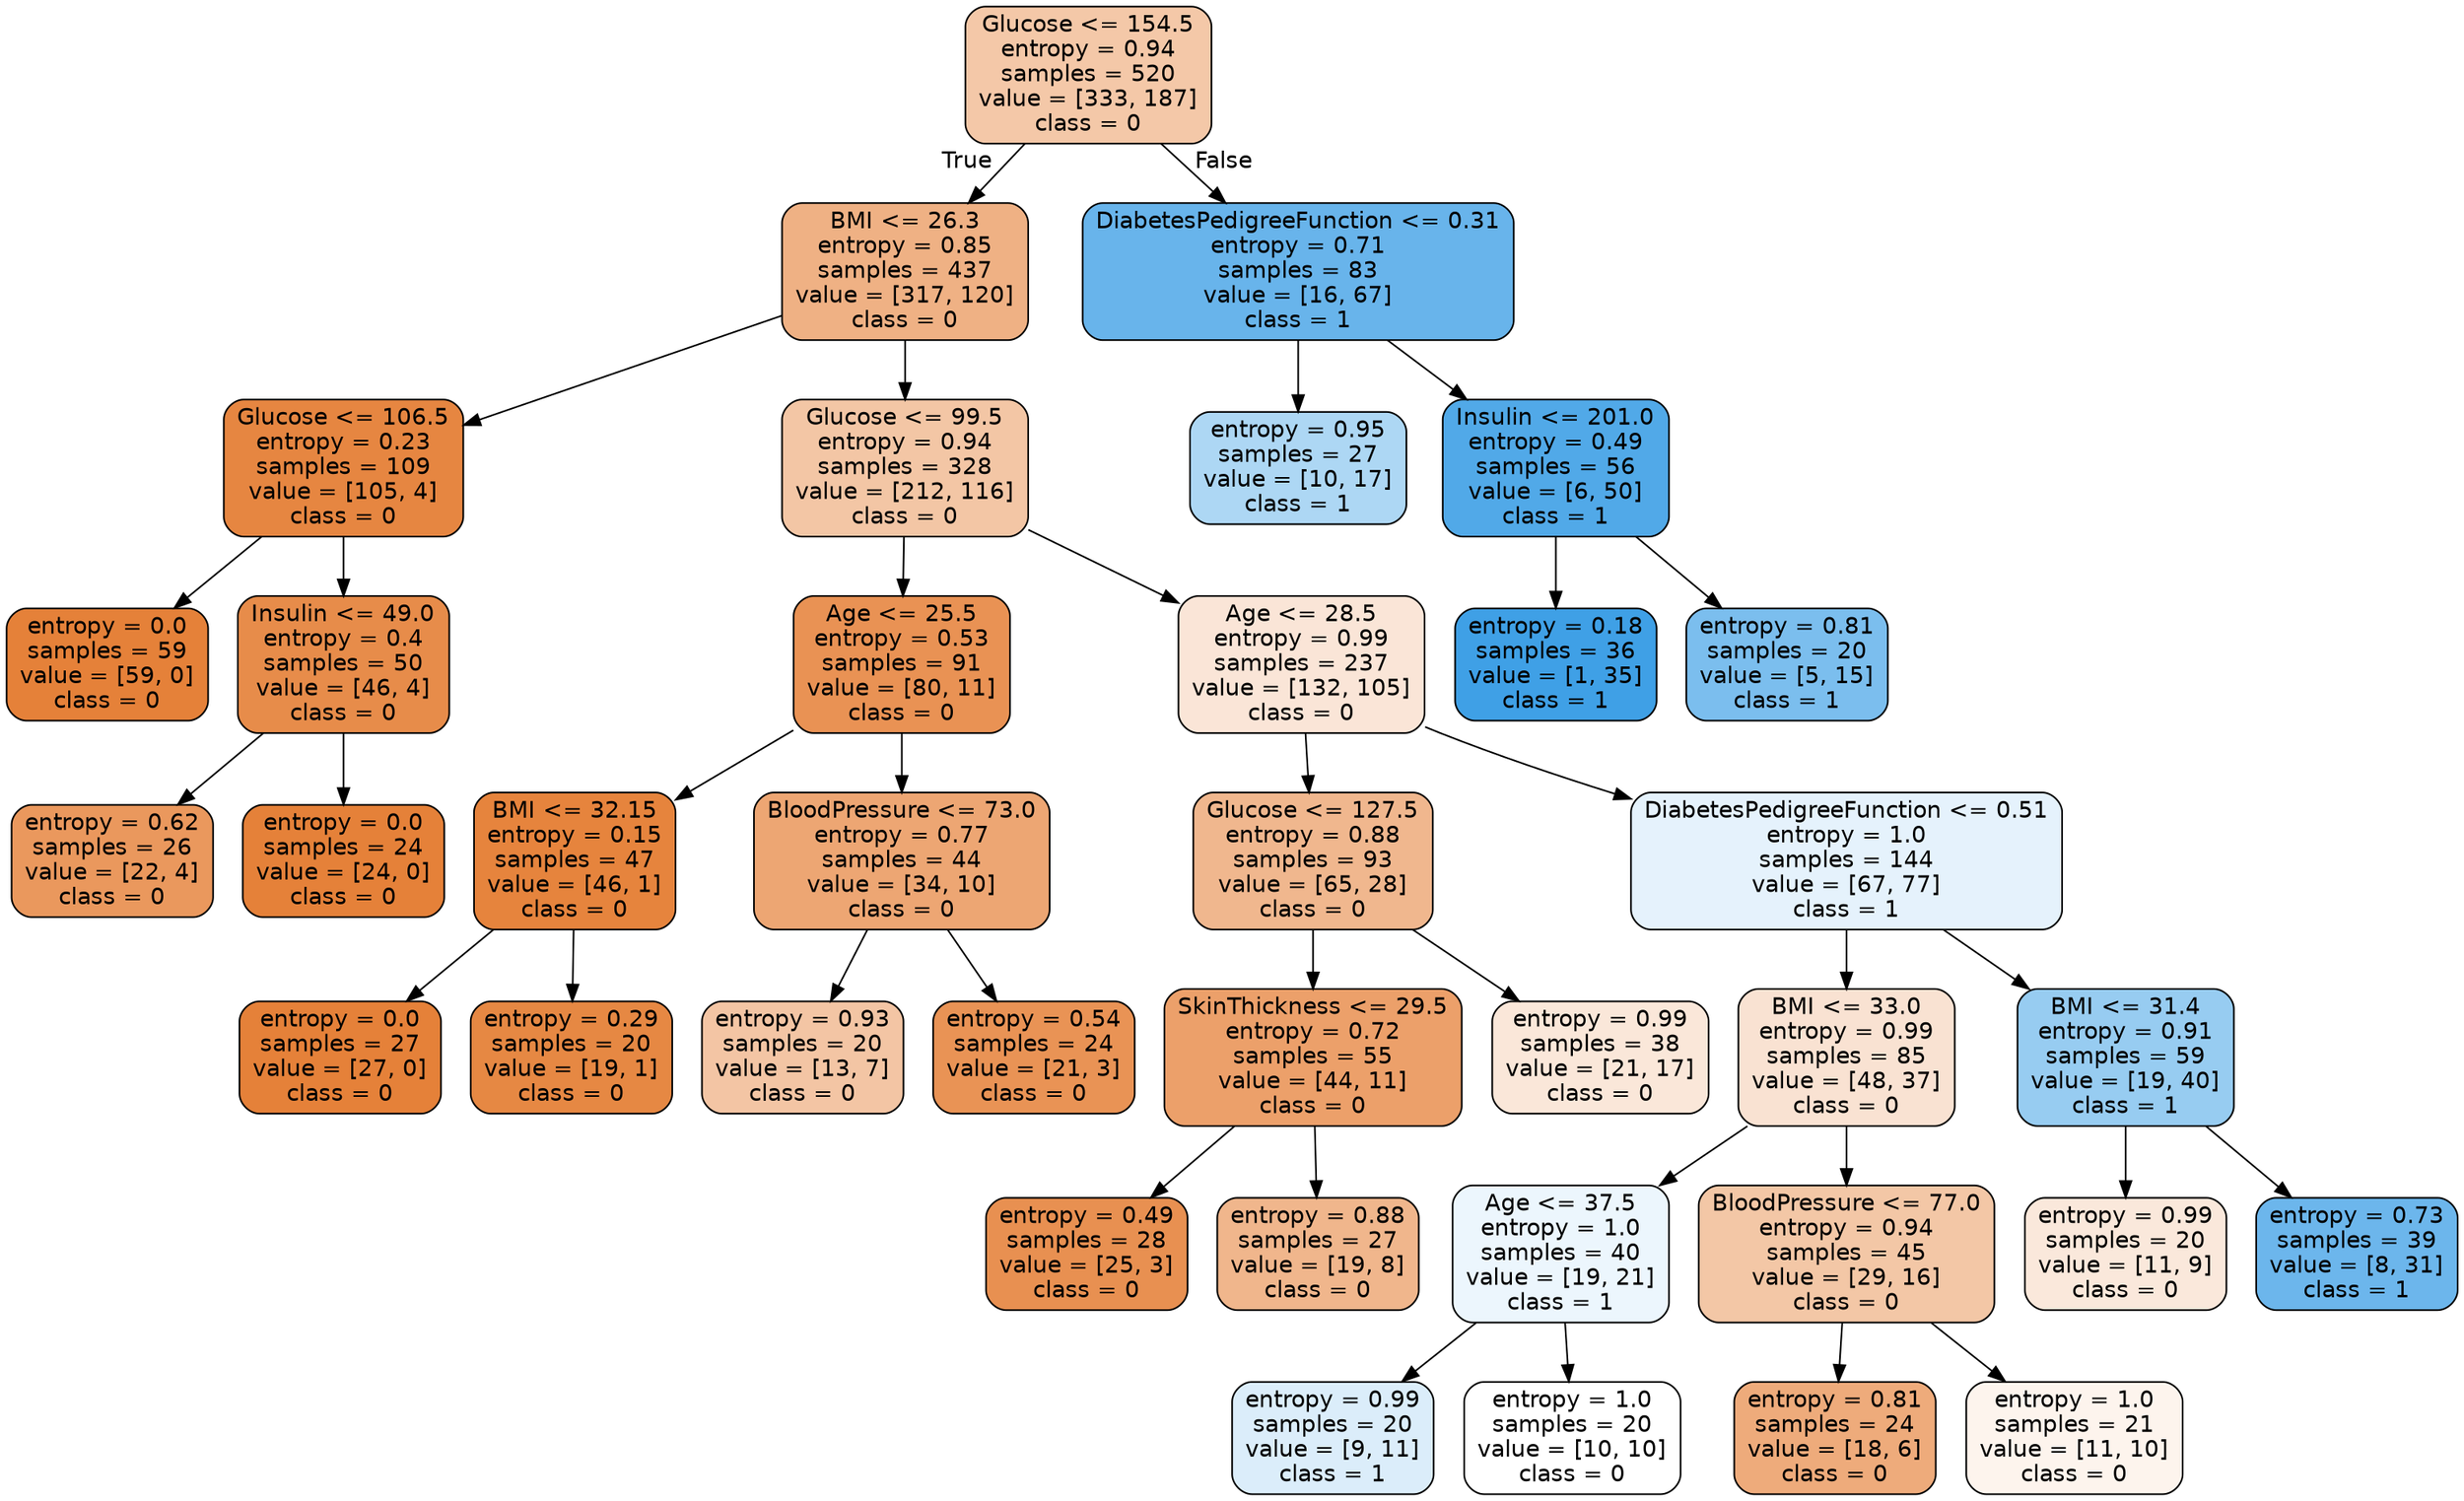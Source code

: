 digraph Tree {
node [shape=box, style="filled, rounded", color="black", fontname="helvetica"] ;
edge [fontname="helvetica"] ;
0 [label="Glucose <= 154.5\nentropy = 0.94\nsamples = 520\nvalue = [333, 187]\nclass = 0", fillcolor="#f4c8a8"] ;
1 [label="BMI <= 26.3\nentropy = 0.85\nsamples = 437\nvalue = [317, 120]\nclass = 0", fillcolor="#efb184"] ;
0 -> 1 [labeldistance=2.5, labelangle=45, headlabel="True"] ;
3 [label="Glucose <= 106.5\nentropy = 0.23\nsamples = 109\nvalue = [105, 4]\nclass = 0", fillcolor="#e68641"] ;
1 -> 3 ;
21 [label="entropy = 0.0\nsamples = 59\nvalue = [59, 0]\nclass = 0", fillcolor="#e58139"] ;
3 -> 21 ;
22 [label="Insulin <= 49.0\nentropy = 0.4\nsamples = 50\nvalue = [46, 4]\nclass = 0", fillcolor="#e78c4a"] ;
3 -> 22 ;
23 [label="entropy = 0.62\nsamples = 26\nvalue = [22, 4]\nclass = 0", fillcolor="#ea985d"] ;
22 -> 23 ;
24 [label="entropy = 0.0\nsamples = 24\nvalue = [24, 0]\nclass = 0", fillcolor="#e58139"] ;
22 -> 24 ;
4 [label="Glucose <= 99.5\nentropy = 0.94\nsamples = 328\nvalue = [212, 116]\nclass = 0", fillcolor="#f3c6a5"] ;
1 -> 4 ;
5 [label="Age <= 25.5\nentropy = 0.53\nsamples = 91\nvalue = [80, 11]\nclass = 0", fillcolor="#e99254"] ;
4 -> 5 ;
9 [label="BMI <= 32.15\nentropy = 0.15\nsamples = 47\nvalue = [46, 1]\nclass = 0", fillcolor="#e6843d"] ;
5 -> 9 ;
33 [label="entropy = 0.0\nsamples = 27\nvalue = [27, 0]\nclass = 0", fillcolor="#e58139"] ;
9 -> 33 ;
34 [label="entropy = 0.29\nsamples = 20\nvalue = [19, 1]\nclass = 0", fillcolor="#e68843"] ;
9 -> 34 ;
10 [label="BloodPressure <= 73.0\nentropy = 0.77\nsamples = 44\nvalue = [34, 10]\nclass = 0", fillcolor="#eda673"] ;
5 -> 10 ;
25 [label="entropy = 0.93\nsamples = 20\nvalue = [13, 7]\nclass = 0", fillcolor="#f3c5a4"] ;
10 -> 25 ;
26 [label="entropy = 0.54\nsamples = 24\nvalue = [21, 3]\nclass = 0", fillcolor="#e99355"] ;
10 -> 26 ;
6 [label="Age <= 28.5\nentropy = 0.99\nsamples = 237\nvalue = [132, 105]\nclass = 0", fillcolor="#fae5d7"] ;
4 -> 6 ;
7 [label="Glucose <= 127.5\nentropy = 0.88\nsamples = 93\nvalue = [65, 28]\nclass = 0", fillcolor="#f0b78e"] ;
6 -> 7 ;
19 [label="SkinThickness <= 29.5\nentropy = 0.72\nsamples = 55\nvalue = [44, 11]\nclass = 0", fillcolor="#eca06a"] ;
7 -> 19 ;
27 [label="entropy = 0.49\nsamples = 28\nvalue = [25, 3]\nclass = 0", fillcolor="#e89051"] ;
19 -> 27 ;
28 [label="entropy = 0.88\nsamples = 27\nvalue = [19, 8]\nclass = 0", fillcolor="#f0b68c"] ;
19 -> 28 ;
20 [label="entropy = 0.99\nsamples = 38\nvalue = [21, 17]\nclass = 0", fillcolor="#fae7d9"] ;
7 -> 20 ;
8 [label="DiabetesPedigreeFunction <= 0.51\nentropy = 1.0\nsamples = 144\nvalue = [67, 77]\nclass = 1", fillcolor="#e5f2fc"] ;
6 -> 8 ;
11 [label="BMI <= 33.0\nentropy = 0.99\nsamples = 85\nvalue = [48, 37]\nclass = 0", fillcolor="#f9e2d2"] ;
8 -> 11 ;
29 [label="Age <= 37.5\nentropy = 1.0\nsamples = 40\nvalue = [19, 21]\nclass = 1", fillcolor="#ecf6fd"] ;
11 -> 29 ;
35 [label="entropy = 0.99\nsamples = 20\nvalue = [9, 11]\nclass = 1", fillcolor="#dbedfa"] ;
29 -> 35 ;
36 [label="entropy = 1.0\nsamples = 20\nvalue = [10, 10]\nclass = 0", fillcolor="#ffffff"] ;
29 -> 36 ;
30 [label="BloodPressure <= 77.0\nentropy = 0.94\nsamples = 45\nvalue = [29, 16]\nclass = 0", fillcolor="#f3c7a6"] ;
11 -> 30 ;
31 [label="entropy = 0.81\nsamples = 24\nvalue = [18, 6]\nclass = 0", fillcolor="#eeab7b"] ;
30 -> 31 ;
32 [label="entropy = 1.0\nsamples = 21\nvalue = [11, 10]\nclass = 0", fillcolor="#fdf4ed"] ;
30 -> 32 ;
12 [label="BMI <= 31.4\nentropy = 0.91\nsamples = 59\nvalue = [19, 40]\nclass = 1", fillcolor="#97ccf1"] ;
8 -> 12 ;
15 [label="entropy = 0.99\nsamples = 20\nvalue = [11, 9]\nclass = 0", fillcolor="#fae8db"] ;
12 -> 15 ;
16 [label="entropy = 0.73\nsamples = 39\nvalue = [8, 31]\nclass = 1", fillcolor="#6cb6ec"] ;
12 -> 16 ;
2 [label="DiabetesPedigreeFunction <= 0.31\nentropy = 0.71\nsamples = 83\nvalue = [16, 67]\nclass = 1", fillcolor="#68b4eb"] ;
0 -> 2 [labeldistance=2.5, labelangle=-45, headlabel="False"] ;
13 [label="entropy = 0.95\nsamples = 27\nvalue = [10, 17]\nclass = 1", fillcolor="#add7f4"] ;
2 -> 13 ;
14 [label="Insulin <= 201.0\nentropy = 0.49\nsamples = 56\nvalue = [6, 50]\nclass = 1", fillcolor="#51a9e8"] ;
2 -> 14 ;
17 [label="entropy = 0.18\nsamples = 36\nvalue = [1, 35]\nclass = 1", fillcolor="#3fa0e6"] ;
14 -> 17 ;
18 [label="entropy = 0.81\nsamples = 20\nvalue = [5, 15]\nclass = 1", fillcolor="#7bbeee"] ;
14 -> 18 ;
}